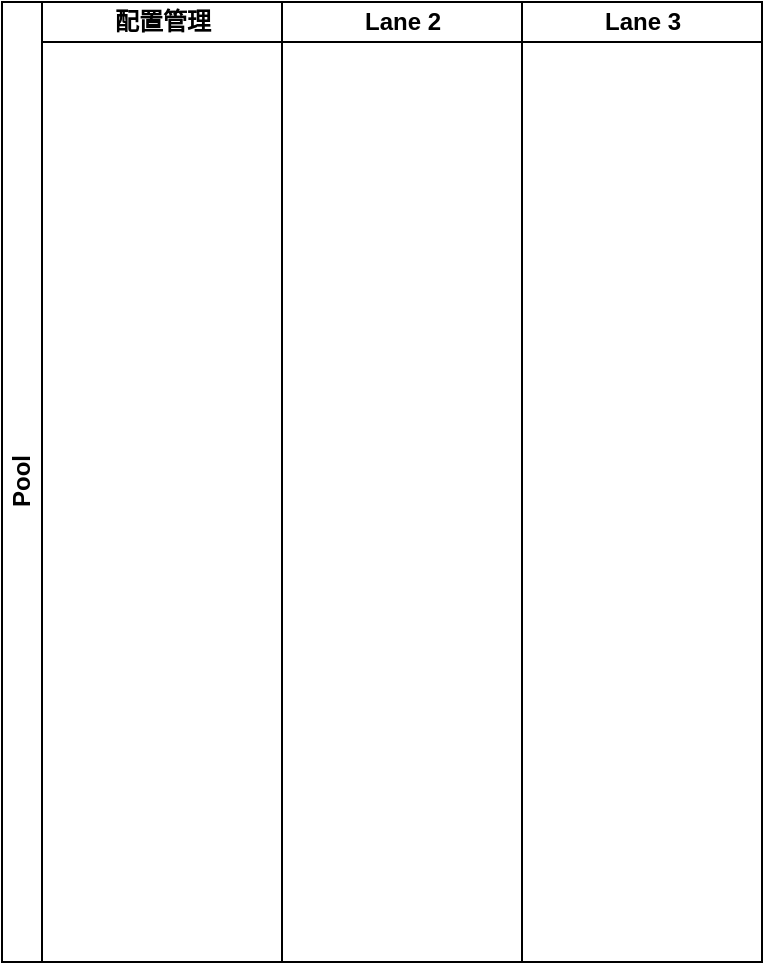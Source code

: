 <mxfile version="17.1.2" type="github"><diagram id="fiSxEA7nh_FVpx2tvJUS" name="Page-1"><mxGraphModel dx="786" dy="1604" grid="1" gridSize="10" guides="1" tooltips="1" connect="1" arrows="1" fold="1" page="1" pageScale="1" pageWidth="827" pageHeight="1169" math="0" shadow="0"><root><mxCell id="0"/><mxCell id="1" parent="0"/><mxCell id="sr17H4qdzuxpv8B_vFJ1-14" value="Pool" style="swimlane;html=1;childLayout=stackLayout;resizeParent=1;resizeParentMax=0;startSize=20;horizontal=0;horizontalStack=1;" parent="1" vertex="1"><mxGeometry x="210" y="-10" width="380" height="480" as="geometry"/></mxCell><mxCell id="sr17H4qdzuxpv8B_vFJ1-15" value="配置管理" style="swimlane;html=1;startSize=20;" parent="sr17H4qdzuxpv8B_vFJ1-14" vertex="1"><mxGeometry x="20" width="120" height="480" as="geometry"/></mxCell><mxCell id="sr17H4qdzuxpv8B_vFJ1-16" value="Lane 2" style="swimlane;html=1;startSize=20;" parent="sr17H4qdzuxpv8B_vFJ1-14" vertex="1"><mxGeometry x="140" width="120" height="480" as="geometry"/></mxCell><mxCell id="sr17H4qdzuxpv8B_vFJ1-17" value="Lane 3" style="swimlane;html=1;startSize=20;" parent="sr17H4qdzuxpv8B_vFJ1-14" vertex="1"><mxGeometry x="260" width="120" height="480" as="geometry"/></mxCell></root></mxGraphModel></diagram></mxfile>